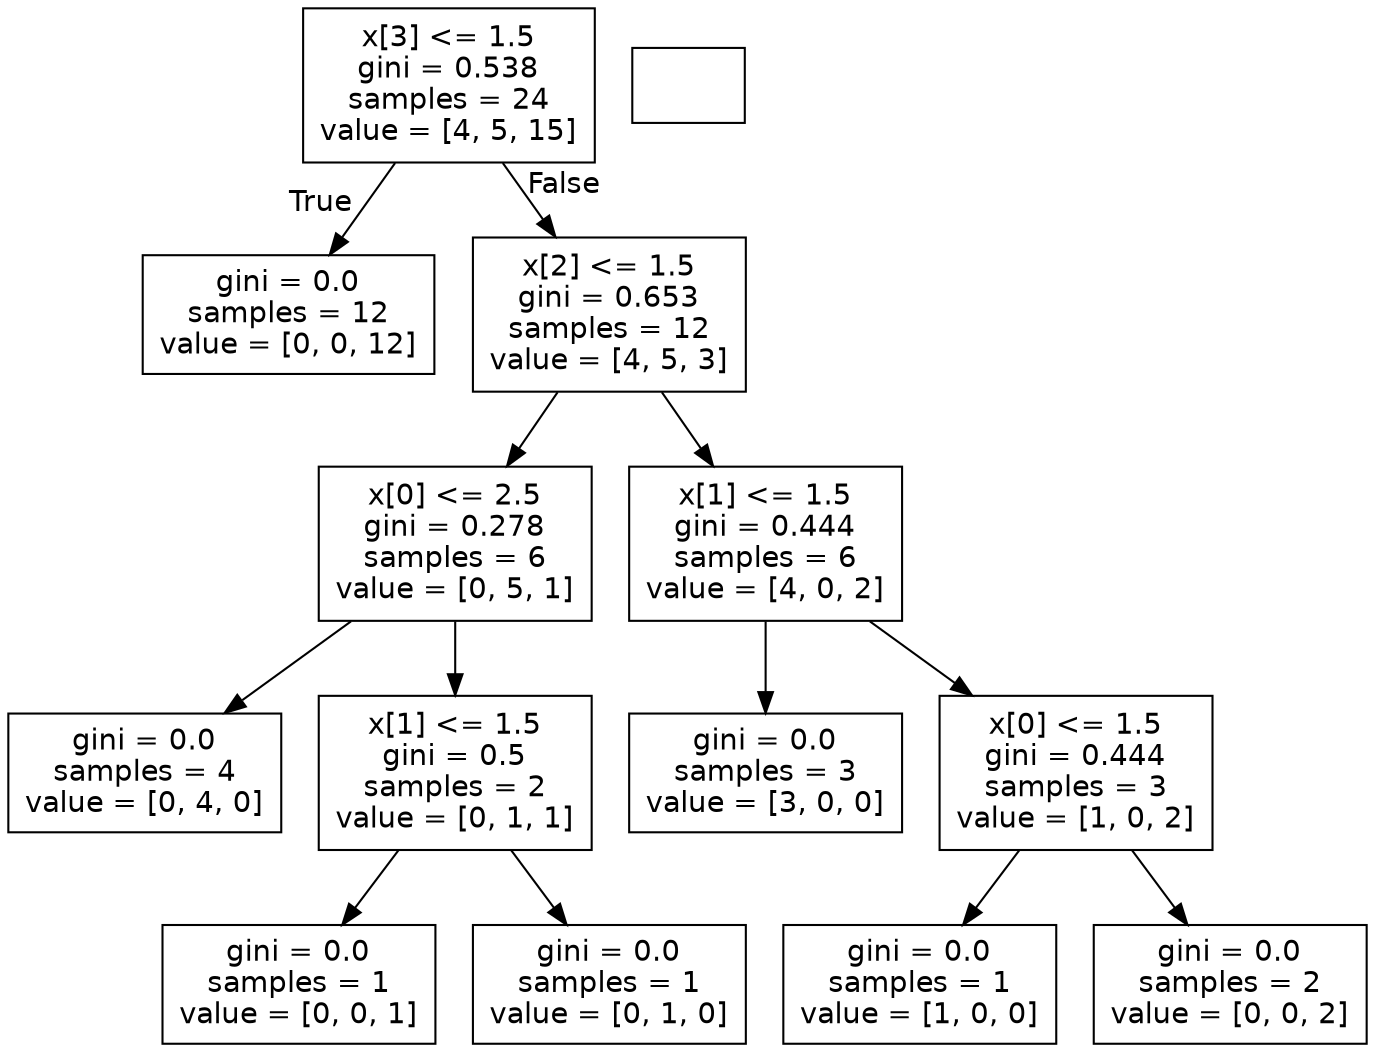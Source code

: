 digraph Tree {
	graph [bb="0,0,599,497.5"];
	node [fontname=helvetica,
		label="\N",
		shape=box
	];
	edge [fontname=helvetica];
	0	[height=1.0278,
		label="x[3] <= 1.5\ngini = 0.538\nsamples = 24\nvalue = [4, 5, 15]",
		pos="184,460.5",
		width=1.6701];
	1	[height=0.79861,
		label="gini = 0.0\nsamples = 12\nvalue = [0, 0, 12]",
		pos="117,350.5",
		width=1.6701];
	0 -> 1	[head_lp="128.76,403.98",
		headlabel=True,
		labelangle=45,
		labeldistance=2.5,
		pos="e,134.46,379.64 161.5,423.24 154.61,412.13 147.02,399.9 140.09,388.73"];
	2	[height=1.0278,
		label="x[2] <= 1.5\ngini = 0.653\nsamples = 12\nvalue = [4, 5, 3]",
		pos="251,350.5",
		width=1.5556];
	0 -> 2	[head_lp="234.15,412.19",
		headlabel=False,
		labelangle=-45,
		labeldistance=2.5,
		pos="e,228.45,387.85 206.5,423.24 211.69,414.87 217.28,405.86 222.68,397.14"];
	3	[height=1.0278,
		label="x[0] <= 2.5\ngini = 0.278\nsamples = 6\nvalue = [0, 5, 1]",
		pos="186,240.5",
		width=1.5556];
	2 -> 3	[pos="e,207.88,277.85 229.18,313.24 224.14,304.87 218.71,295.86 213.47,287.14"];
	8	[height=1.0278,
		label="x[1] <= 1.5\ngini = 0.444\nsamples = 6\nvalue = [4, 0, 2]",
		pos="316,240.5",
		width=1.5556];
	2 -> 8	[pos="e,294.12,277.85 272.82,313.24 277.86,304.87 283.29,295.86 288.53,287.14"];
	4	[height=0.79861,
		label="gini = 0.0\nsamples = 4\nvalue = [0, 4, 0]",
		pos="56,130.5",
		width=1.5556];
	3 -> 4	[pos="e,89.875,159.64 142.35,203.24 128.04,191.35 112.19,178.18 98.006,166.4"];
	5	[height=1.0278,
		label="x[1] <= 1.5\ngini = 0.5\nsamples = 2\nvalue = [0, 1, 1]",
		pos="186,130.5",
		width=1.5556];
	3 -> 5	[pos="e,186,167.85 186,203.24 186,195.4 186,187 186,178.82"];
	6	[height=0.79861,
		label="gini = 0.0\nsamples = 1\nvalue = [0, 0, 1]",
		pos="121,28.75",
		width=1.5556];
	5 -> 6	[pos="e,139.23,57.728 162.35,93.206 156.75,84.615 150.77,75.442 145.15,66.818"];
	7	[height=0.79861,
		label="gini = 0.0\nsamples = 1\nvalue = [0, 1, 0]",
		pos="251,28.75",
		width=1.5556];
	5 -> 7	[pos="e,232.77,57.728 209.65,93.206 215.25,84.615 221.23,75.442 226.85,66.818"];
	9	[height=0.79861,
		label="gini = 0.0\nsamples = 3\nvalue = [3, 0, 0]",
		pos="316,130.5",
		width=1.5556];
	8 -> 9	[pos="e,316,159.64 316,203.24 316,192.69 316,181.12 316,170.41"];
	10	[height=1.0278,
		label="x[0] <= 1.5\ngini = 0.444\nsamples = 3\nvalue = [1, 0, 2]",
		pos="446,130.5",
		width=1.5556];
	8 -> 10	[pos="e,402.24,167.85 359.65,203.24 370.69,194.07 382.65,184.13 394.06,174.65"];
	11	[height=0.79861,
		label="gini = 0.0\nsamples = 1\nvalue = [1, 0, 0]",
		pos="413,28.75",
		width=1.5556];
	10 -> 11	[pos="e,422.26,57.728 433.99,93.206 431.27,84.981 428.37,76.222 425.63,67.922"];
	12	[height=0.79861,
		label="gini = 0.0\nsamples = 2\nvalue = [0, 0, 2]",
		pos="543,28.75",
		width=1.5556];
	10 -> 12	[pos="e,515.79,57.728 481.29,93.206 490.09,84.158 499.52,74.465 508.29,65.446"];
	"\n"	[height=0.5,
		pos="289,460.5",
		width=0.75];
}
